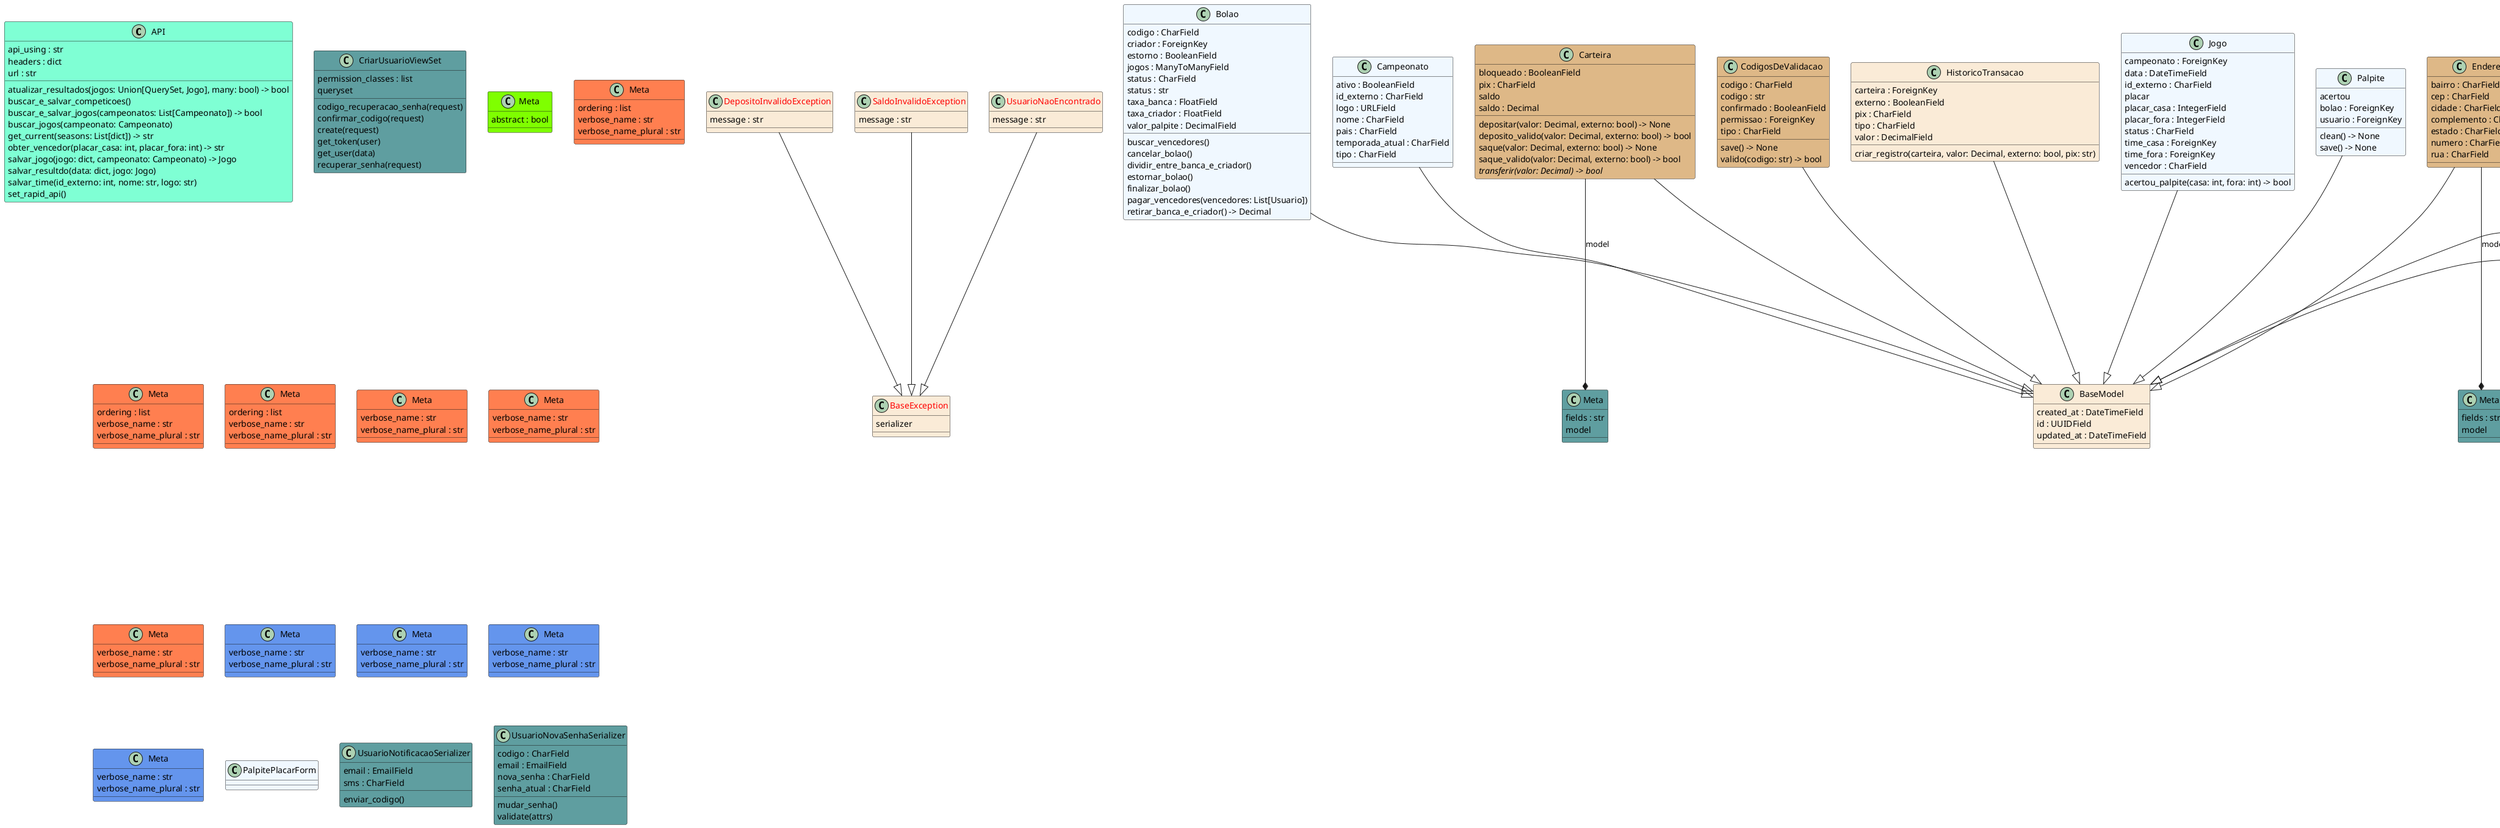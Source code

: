 @startuml classes
set namespaceSeparator none
class "API" as core.network.football.API #aquamarine {
  api_using : str
  headers : dict
  url : str
  atualizar_resultados(jogos: Union[QuerySet, Jogo], many: bool) -> bool
  buscar_e_salvar_competicoes()
  buscar_e_salvar_jogos(campeonatos: List[Campeonato]) -> bool
  buscar_jogos(campeonato: Campeonato)
  get_current(seasons: List[dict]) -> str
  obter_vencedor(placar_casa: int, placar_fora: int) -> str
  salvar_jogo(jogo: dict, campeonato: Campeonato) -> Jogo
  salvar_resultdo(data: dict, jogo: Jogo)
  salvar_time(id_externo: int, nome: str, logo: str)
  set_rapid_api()
}
class "<color:red>BaseException</color>" as core.custom_exception.BaseException #antiquewhite {
  serializer
}
class "BaseModel" as core.models.BaseModel #antiquewhite {
  created_at : DateTimeField
  id : UUIDField
  updated_at : DateTimeField
}
class "Bolao" as bolao.models.Bolao #aliceblue {
  codigo : CharField
  criador : ForeignKey
  estorno : BooleanField
  jogos : ManyToManyField
  status : CharField
  status : str
  taxa_banca : FloatField
  taxa_criador : FloatField
  valor_palpite : DecimalField
  buscar_vencedores()
  cancelar_bolao()
  dividir_entre_banca_e_criador()
  estornar_bolao()
  finalizar_bolao()
  pagar_vencedores(vencedores: List[Usuario])
  retirar_banca_e_criador() -> Decimal
}
class "Campeonato" as bolao.models.Campeonato #aliceblue {
  ativo : BooleanField
  id_externo : CharField
  logo : URLField
  nome : CharField
  pais : CharField
  temporada_atual : CharField
  tipo : CharField
}
class "Carteira" as usuario.models.Carteira #burlywood {
  bloqueado : BooleanField
  pix : CharField
  saldo
  saldo : Decimal
  depositar(valor: Decimal, externo: bool) -> None
  deposito_valido(valor: Decimal, externo: bool) -> bool
  saque(valor: Decimal, externo: bool) -> None
  saque_valido(valor: Decimal, externo: bool) -> bool
  {abstract}transferir(valor: Decimal) -> bool
}
class "CarteiraSerializer" as usuario.api.serializers.CarteiraSerializer #cadetblue {
}
class "CodigosDeValidacao" as usuario.models.CodigosDeValidacao #burlywood {
  codigo : CharField
  codigo : str
  confirmado : BooleanField
  permissao : ForeignKey
  tipo : CharField
  save() -> None
  valido(codigo: str) -> bool
}
class "CriarUsuarioSerializer" as usuario.api.serializers.CriarUsuarioSerializer #cadetblue {
  carteira
  endereco
  permissoes
  create(validated_data)
}
class "CriarUsuarioViewSet" as usuario.api.viewsets.CriarUsuarioViewSet #cadetblue {
  permission_classes : list
  queryset
  codigo_recuperacao_senha(request)
  confirmar_codigo(request)
  create(request)
  get_token(user)
  get_user(data)
  recuperar_senha(request)
}
class "<color:red>DepositoInvalidoException</color>" as core.custom_exception.DepositoInvalidoException #antiquewhite {
  message : str
}
class "Endereco" as usuario.models.Endereco #burlywood {
  bairro : CharField
  cep : CharField
  cidade : CharField
  complemento : CharField
  estado : CharField
  numero : CharField
  rua : CharField
}
class "EnderecoSerializer" as usuario.api.serializers.EnderecoSerializer #cadetblue {
}
class "HistoricoTransacao" as core.models.HistoricoTransacao #antiquewhite {
  carteira : ForeignKey
  externo : BooleanField
  pix : CharField
  tipo : CharField
  valor : DecimalField
  criar_registro(carteira, valor: Decimal, externo: bool, pix: str)
}
class "Jogo" as bolao.models.Jogo #aliceblue {
  campeonato : ForeignKey
  data : DateTimeField
  id_externo : CharField
  placar
  placar_casa : IntegerField
  placar_fora : IntegerField
  status : CharField
  time_casa : ForeignKey
  time_fora : ForeignKey
  vencedor : CharField
  acertou_palpite(casa: int, fora: int) -> bool
}
class "Meta" as core.models.BaseModel.Meta #chartreuse {
  abstract : bool
}
class "Meta" as bolao.forms.PalpitePlacarForm.Meta #chocolate {
  exclude : tuple
  model
}
class "Meta" as bolao.models.Campeonato.Meta #coral {
  ordering : list
  verbose_name : str
  verbose_name_plural : str
}
class "Meta" as bolao.models.Time.Meta #coral {
  ordering : list
  verbose_name : str
  verbose_name_plural : str
}
class "Meta" as bolao.models.Jogo.Meta #coral {
  ordering : list
  verbose_name : str
  verbose_name_plural : str
}
class "Meta" as bolao.models.Bolao.Meta #coral {
  verbose_name : str
  verbose_name_plural : str
}
class "Meta" as bolao.models.Palpite.Meta #coral {
  verbose_name : str
  verbose_name_plural : str
}
class "Meta" as bolao.models.PalpitePlacar.Meta #coral {
  verbose_name : str
  verbose_name_plural : str
}
class "Meta" as usuario.models.PermissoesNotificacao.Meta #cornflowerblue {
  verbose_name : str
  verbose_name_plural : str
}
class "Meta" as usuario.models.CodigosDeValidacao.Meta #cornflowerblue {
  verbose_name : str
  verbose_name_plural : str
}
class "Meta" as usuario.models.Endereco.Meta #cornflowerblue {
  verbose_name : str
  verbose_name_plural : str
}
class "Meta" as usuario.models.Usuario.Meta #cornflowerblue {
  verbose_name : str
  verbose_name_plural : str
}
class "Meta" as usuario.api.serializers.EnderecoSerializer.Meta #cadetblue {
  fields : str
  model
}
class "Meta" as usuario.api.serializers.PermissoesSerializer.Meta #cadetblue {
  fields : str
  model
}
class "Meta" as usuario.api.serializers.CarteiraSerializer.Meta #cadetblue {
  fields : str
  model
}
class "Meta" as usuario.api.serializers.CriarUsuarioSerializer.Meta #cadetblue {
  extra_kwargs : dict
  fields : list
  model
  read_only : list
}
class "Meta" as usuario.api.serializers.UsuarioSerializer.Meta #cadetblue {
  fields : list
  model
  read_only : list
}
class "Palpite" as bolao.models.Palpite #aliceblue {
  acertou
  bolao : ForeignKey
  usuario : ForeignKey
  clean() -> None
  save() -> None
}
class "PalpitePlacar" as bolao.models.PalpitePlacar #aliceblue {
  acertou
  jogo : ForeignKey
  palpite : ForeignKey
  placar_casa : IntegerField
  placar_fora : IntegerField
}
class "PalpitePlacarForm" as bolao.forms.PalpitePlacarForm #aliceblue {
}
class "PermissoesNotificacao" as usuario.models.PermissoesNotificacao #burlywood {
  email : BooleanField
  email_verificado : BooleanField
  sms : BooleanField
  sms_verificado : BooleanField
  enviar_validacao_email() -> str
  {abstract}enviar_validacao_sms() -> str
}
class "PermissoesSerializer" as usuario.api.serializers.PermissoesSerializer #cadetblue {
}
class "<color:red>SaldoInvalidoException</color>" as core.custom_exception.SaldoInvalidoException #antiquewhite {
  message : str
}
class "Time" as bolao.models.Time #aliceblue {
  id_externo : CharField
  logo : URLField
  nome : CharField
}
class "UserManager" as usuario.managers.UserManager #burlywood {
  use_in_migrations : bool
  create_superuser(email, password)
  create_user(email, password)
}
class "Usuario" as usuario.models.Usuario #burlywood {
  REQUIRED_FIELDS : list
  USERNAME_FIELD : str
  carteira
  carteira : OneToOneField
  cpf : CharField
  cpf_formatado
  cpf_marcarado
  data_nascimento : DateField
  date_joined : DateTimeField
  email : EmailField
  endereco : ForeignKey
  id : UUIDField
  is_active : BooleanField
  is_staff : BooleanField
  nome : CharField
  nome_formatado
  objects
  permissoes : OneToOneField
  saldo
  telefone : CharField
  telefone_formatado
  envioNotificacaoValido(tipo: str) -> bool
  save()
}
class "<color:red>UsuarioNaoEncontrado</color>" as core.custom_exception.UsuarioNaoEncontrado #antiquewhite {
  message : str
}
class "UsuarioNotificacaoSerializer" as usuario.api.serializers.UsuarioNotificacaoSerializer #cadetblue {
  email : EmailField
  sms : CharField
  enviar_codigo()
}
class "UsuarioNovaSenhaSerializer" as usuario.api.serializers.UsuarioNovaSenhaSerializer #cadetblue {
  codigo : CharField
  email : EmailField
  nova_senha : CharField
  senha_atual : CharField
  mudar_senha()
  validate(attrs)
}
class "UsuarioSerializer" as usuario.api.serializers.UsuarioSerializer #cadetblue {
  carteira
  endereco
  permissoes
}
bolao.models.Bolao --|> core.models.BaseModel
bolao.models.Campeonato --|> core.models.BaseModel
bolao.models.Jogo --|> core.models.BaseModel
bolao.models.Palpite --|> core.models.BaseModel
bolao.models.Time --|> core.models.BaseModel
core.custom_exception.DepositoInvalidoException --|> core.custom_exception.BaseException
core.custom_exception.SaldoInvalidoException --|> core.custom_exception.BaseException
core.custom_exception.UsuarioNaoEncontrado --|> core.custom_exception.BaseException
core.models.HistoricoTransacao --|> core.models.BaseModel
usuario.models.Carteira --|> core.models.BaseModel
usuario.models.CodigosDeValidacao --|> core.models.BaseModel
usuario.models.Endereco --|> core.models.BaseModel
usuario.models.PermissoesNotificacao --|> core.models.BaseModel
bolao.models.PalpitePlacar --* bolao.forms.PalpitePlacarForm.Meta : model
usuario.api.serializers.CarteiraSerializer --* usuario.api.serializers.CriarUsuarioSerializer : carteira
usuario.api.serializers.CarteiraSerializer --* usuario.api.serializers.UsuarioSerializer : carteira
usuario.api.serializers.EnderecoSerializer --* usuario.api.serializers.CriarUsuarioSerializer : endereco
usuario.api.serializers.EnderecoSerializer --* usuario.api.serializers.UsuarioSerializer : endereco
usuario.api.serializers.PermissoesSerializer --* usuario.api.serializers.CriarUsuarioSerializer : permissoes
usuario.api.serializers.PermissoesSerializer --* usuario.api.serializers.UsuarioSerializer : permissoes
usuario.managers.UserManager --* usuario.models.Usuario : objects
usuario.models.Carteira --* usuario.api.serializers.CarteiraSerializer.Meta : model
usuario.models.Endereco --* usuario.api.serializers.EnderecoSerializer.Meta : model
usuario.models.PermissoesNotificacao --* usuario.api.serializers.PermissoesSerializer.Meta : model
usuario.models.Usuario --* usuario.api.serializers.CriarUsuarioSerializer.Meta : model
usuario.models.Usuario --* usuario.api.serializers.UsuarioSerializer.Meta : model
@enduml
